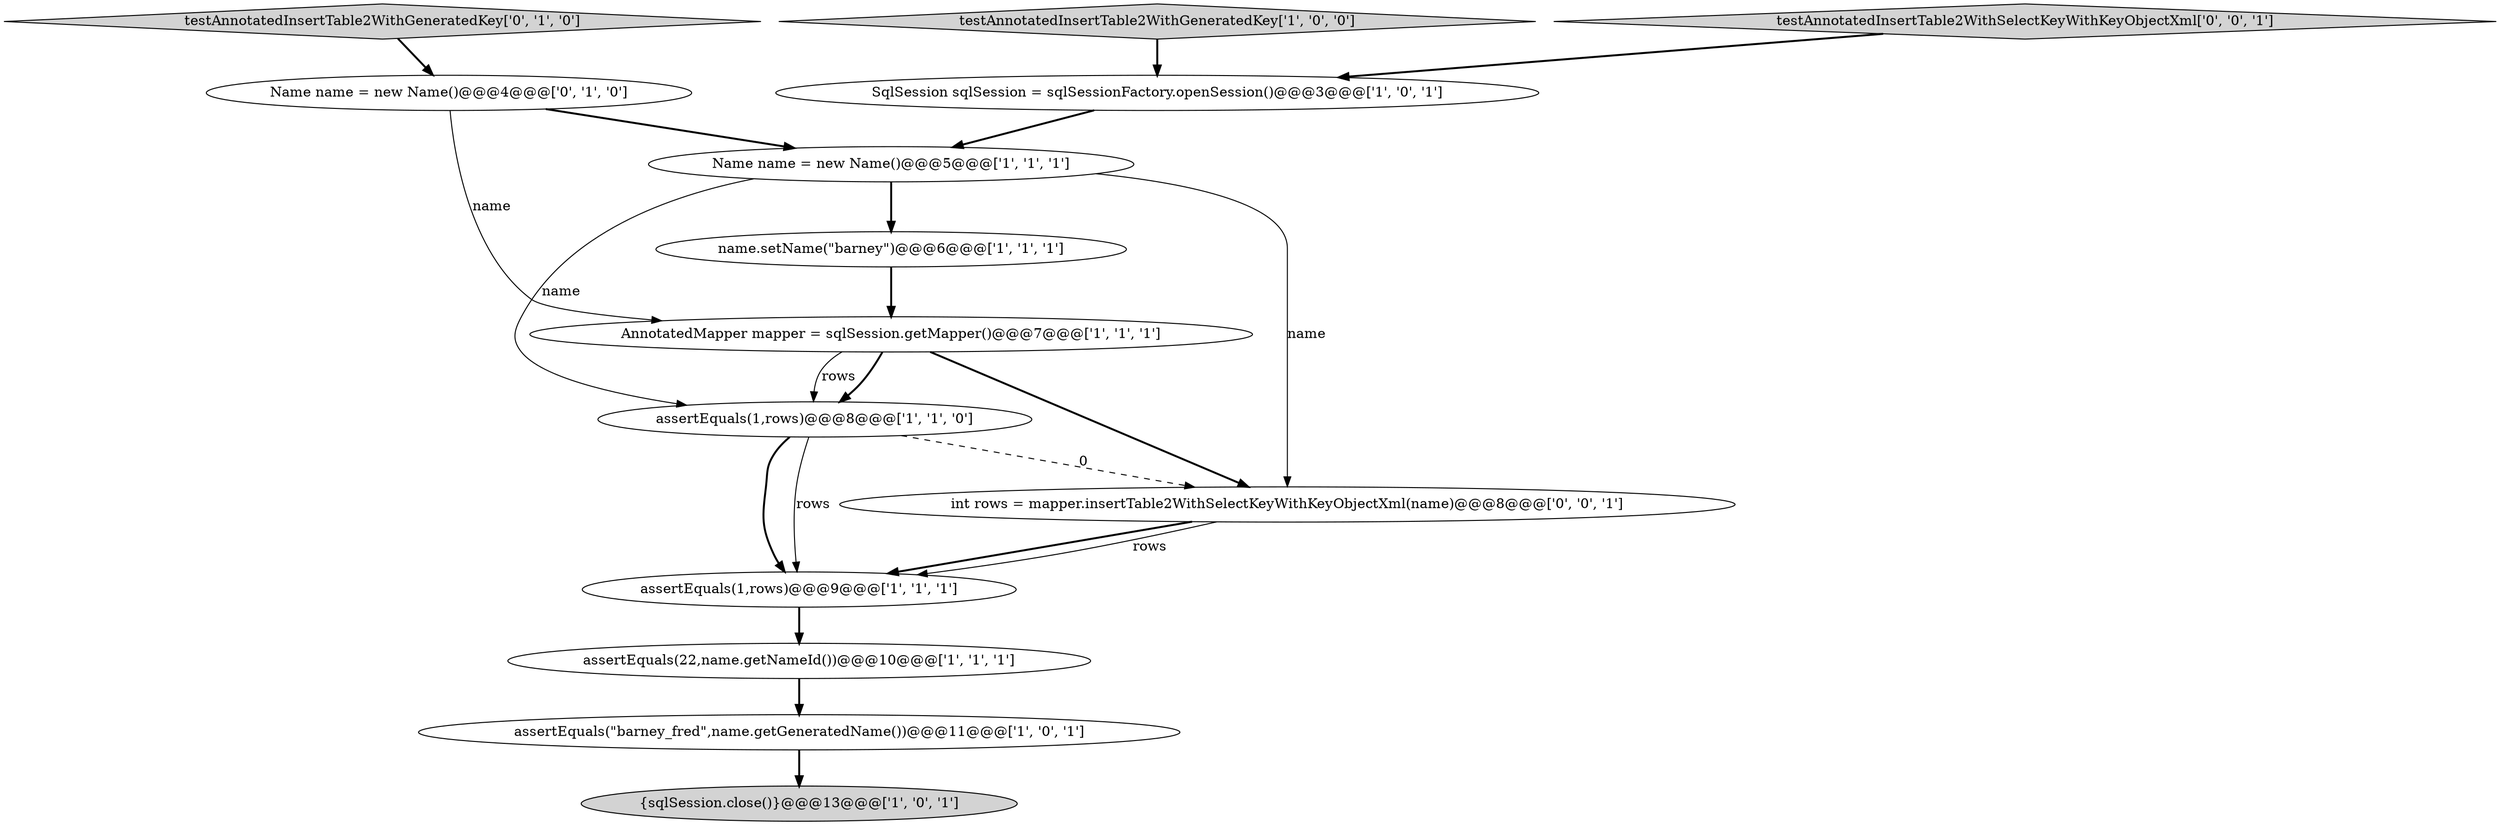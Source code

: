digraph {
10 [style = filled, label = "testAnnotatedInsertTable2WithGeneratedKey['0', '1', '0']", fillcolor = lightgray, shape = diamond image = "AAA0AAABBB2BBB"];
0 [style = filled, label = "assertEquals(1,rows)@@@9@@@['1', '1', '1']", fillcolor = white, shape = ellipse image = "AAA0AAABBB1BBB"];
9 [style = filled, label = "assertEquals(1,rows)@@@8@@@['1', '1', '0']", fillcolor = white, shape = ellipse image = "AAA0AAABBB1BBB"];
12 [style = filled, label = "int rows = mapper.insertTable2WithSelectKeyWithKeyObjectXml(name)@@@8@@@['0', '0', '1']", fillcolor = white, shape = ellipse image = "AAA0AAABBB3BBB"];
2 [style = filled, label = "SqlSession sqlSession = sqlSessionFactory.openSession()@@@3@@@['1', '0', '1']", fillcolor = white, shape = ellipse image = "AAA0AAABBB1BBB"];
8 [style = filled, label = "{sqlSession.close()}@@@13@@@['1', '0', '1']", fillcolor = lightgray, shape = ellipse image = "AAA0AAABBB1BBB"];
6 [style = filled, label = "testAnnotatedInsertTable2WithGeneratedKey['1', '0', '0']", fillcolor = lightgray, shape = diamond image = "AAA0AAABBB1BBB"];
1 [style = filled, label = "assertEquals(22,name.getNameId())@@@10@@@['1', '1', '1']", fillcolor = white, shape = ellipse image = "AAA0AAABBB1BBB"];
3 [style = filled, label = "assertEquals(\"barney_fred\",name.getGeneratedName())@@@11@@@['1', '0', '1']", fillcolor = white, shape = ellipse image = "AAA0AAABBB1BBB"];
13 [style = filled, label = "testAnnotatedInsertTable2WithSelectKeyWithKeyObjectXml['0', '0', '1']", fillcolor = lightgray, shape = diamond image = "AAA0AAABBB3BBB"];
5 [style = filled, label = "AnnotatedMapper mapper = sqlSession.getMapper()@@@7@@@['1', '1', '1']", fillcolor = white, shape = ellipse image = "AAA0AAABBB1BBB"];
4 [style = filled, label = "name.setName(\"barney\")@@@6@@@['1', '1', '1']", fillcolor = white, shape = ellipse image = "AAA0AAABBB1BBB"];
7 [style = filled, label = "Name name = new Name()@@@5@@@['1', '1', '1']", fillcolor = white, shape = ellipse image = "AAA0AAABBB1BBB"];
11 [style = filled, label = "Name name = new Name()@@@4@@@['0', '1', '0']", fillcolor = white, shape = ellipse image = "AAA0AAABBB2BBB"];
9->0 [style = bold, label=""];
5->9 [style = bold, label=""];
1->3 [style = bold, label=""];
7->4 [style = bold, label=""];
12->0 [style = bold, label=""];
6->2 [style = bold, label=""];
12->0 [style = solid, label="rows"];
11->5 [style = solid, label="name"];
5->9 [style = solid, label="rows"];
5->12 [style = bold, label=""];
0->1 [style = bold, label=""];
3->8 [style = bold, label=""];
7->9 [style = solid, label="name"];
7->12 [style = solid, label="name"];
9->0 [style = solid, label="rows"];
9->12 [style = dashed, label="0"];
2->7 [style = bold, label=""];
4->5 [style = bold, label=""];
11->7 [style = bold, label=""];
13->2 [style = bold, label=""];
10->11 [style = bold, label=""];
}
